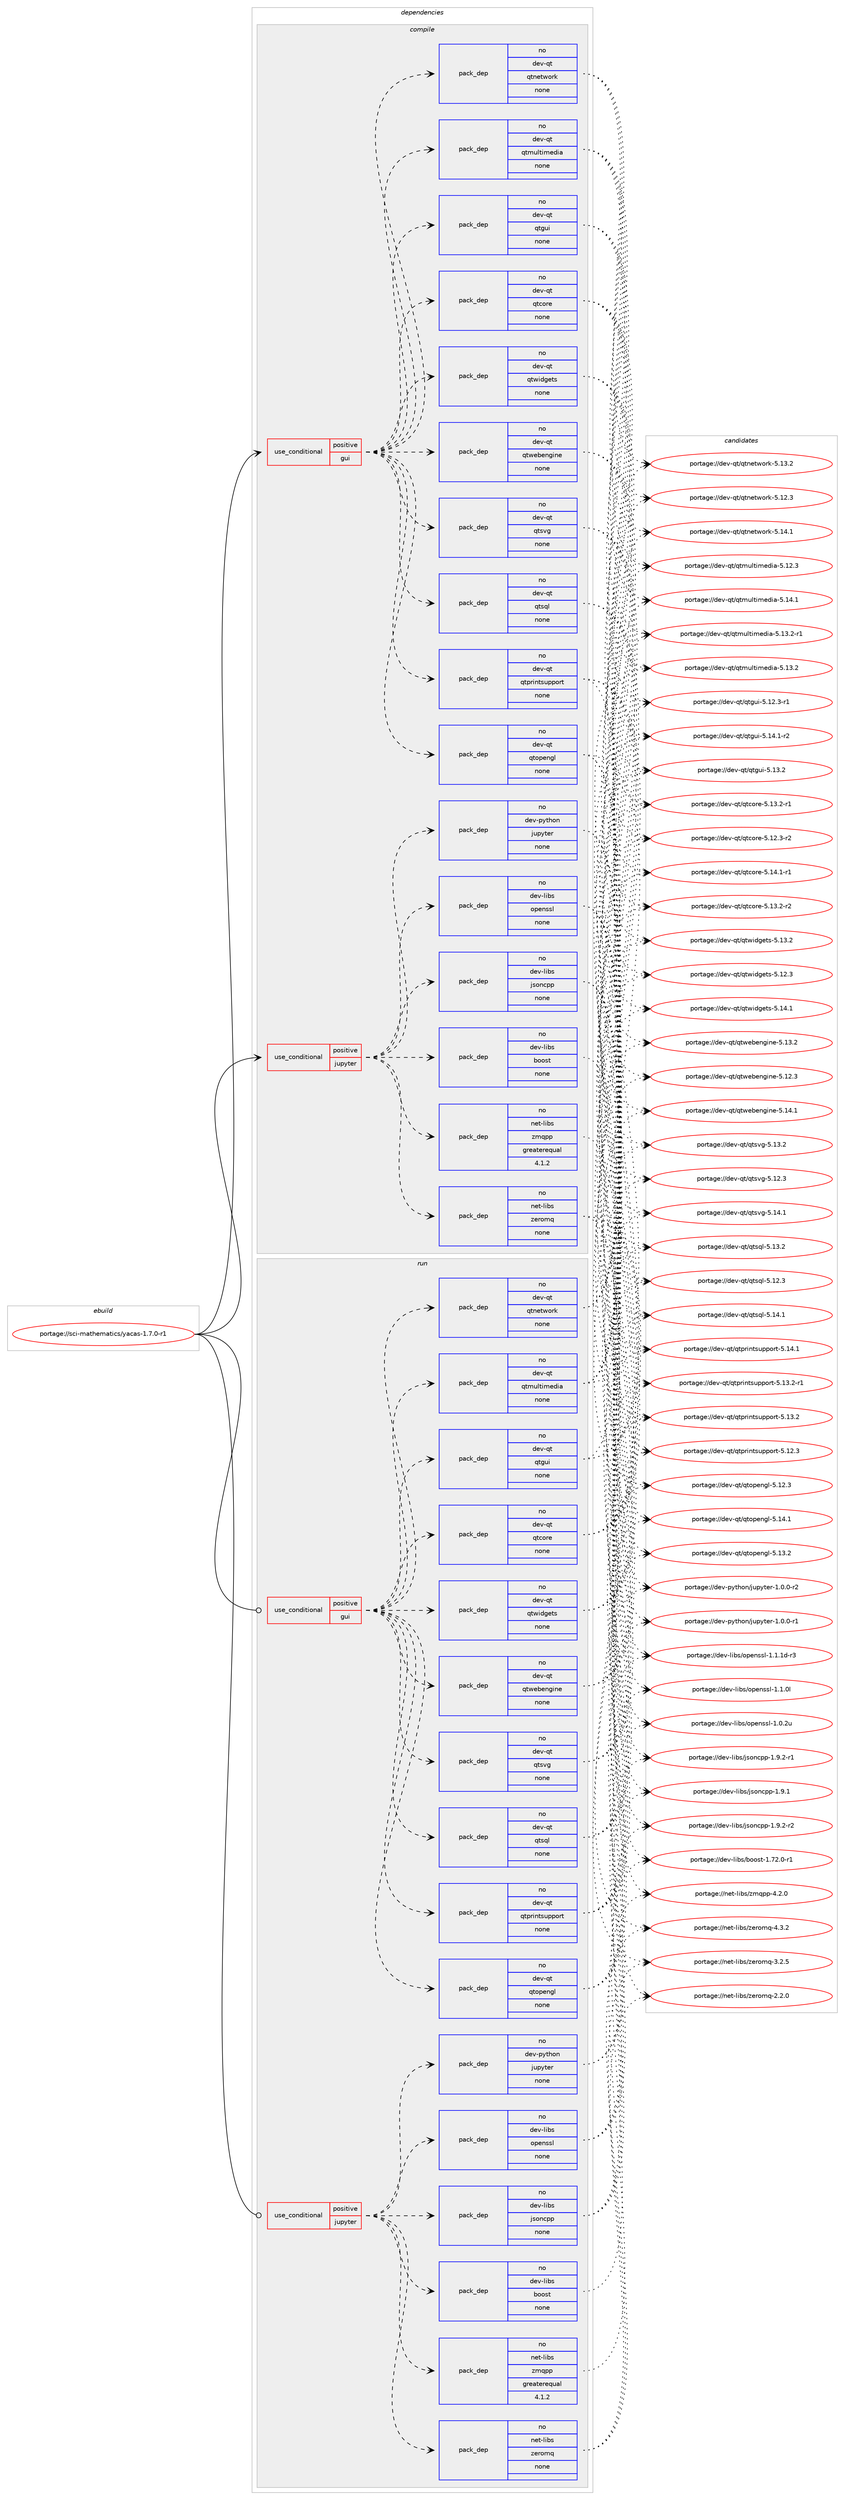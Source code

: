 digraph prolog {

# *************
# Graph options
# *************

newrank=true;
concentrate=true;
compound=true;
graph [rankdir=LR,fontname=Helvetica,fontsize=10,ranksep=1.5];#, ranksep=2.5, nodesep=0.2];
edge  [arrowhead=vee];
node  [fontname=Helvetica,fontsize=10];

# **********
# The ebuild
# **********

subgraph cluster_leftcol {
color=gray;
rank=same;
label=<<i>ebuild</i>>;
id [label="portage://sci-mathematics/yacas-1.7.0-r1", color=red, width=4, href="../sci-mathematics/yacas-1.7.0-r1.svg"];
}

# ****************
# The dependencies
# ****************

subgraph cluster_midcol {
color=gray;
label=<<i>dependencies</i>>;
subgraph cluster_compile {
fillcolor="#eeeeee";
style=filled;
label=<<i>compile</i>>;
subgraph cond16369 {
dependency83611 [label=<<TABLE BORDER="0" CELLBORDER="1" CELLSPACING="0" CELLPADDING="4"><TR><TD ROWSPAN="3" CELLPADDING="10">use_conditional</TD></TR><TR><TD>positive</TD></TR><TR><TD>gui</TD></TR></TABLE>>, shape=none, color=red];
subgraph pack65807 {
dependency83612 [label=<<TABLE BORDER="0" CELLBORDER="1" CELLSPACING="0" CELLPADDING="4" WIDTH="220"><TR><TD ROWSPAN="6" CELLPADDING="30">pack_dep</TD></TR><TR><TD WIDTH="110">no</TD></TR><TR><TD>dev-qt</TD></TR><TR><TD>qtcore</TD></TR><TR><TD>none</TD></TR><TR><TD></TD></TR></TABLE>>, shape=none, color=blue];
}
dependency83611:e -> dependency83612:w [weight=20,style="dashed",arrowhead="vee"];
subgraph pack65808 {
dependency83613 [label=<<TABLE BORDER="0" CELLBORDER="1" CELLSPACING="0" CELLPADDING="4" WIDTH="220"><TR><TD ROWSPAN="6" CELLPADDING="30">pack_dep</TD></TR><TR><TD WIDTH="110">no</TD></TR><TR><TD>dev-qt</TD></TR><TR><TD>qtgui</TD></TR><TR><TD>none</TD></TR><TR><TD></TD></TR></TABLE>>, shape=none, color=blue];
}
dependency83611:e -> dependency83613:w [weight=20,style="dashed",arrowhead="vee"];
subgraph pack65809 {
dependency83614 [label=<<TABLE BORDER="0" CELLBORDER="1" CELLSPACING="0" CELLPADDING="4" WIDTH="220"><TR><TD ROWSPAN="6" CELLPADDING="30">pack_dep</TD></TR><TR><TD WIDTH="110">no</TD></TR><TR><TD>dev-qt</TD></TR><TR><TD>qtmultimedia</TD></TR><TR><TD>none</TD></TR><TR><TD></TD></TR></TABLE>>, shape=none, color=blue];
}
dependency83611:e -> dependency83614:w [weight=20,style="dashed",arrowhead="vee"];
subgraph pack65810 {
dependency83615 [label=<<TABLE BORDER="0" CELLBORDER="1" CELLSPACING="0" CELLPADDING="4" WIDTH="220"><TR><TD ROWSPAN="6" CELLPADDING="30">pack_dep</TD></TR><TR><TD WIDTH="110">no</TD></TR><TR><TD>dev-qt</TD></TR><TR><TD>qtnetwork</TD></TR><TR><TD>none</TD></TR><TR><TD></TD></TR></TABLE>>, shape=none, color=blue];
}
dependency83611:e -> dependency83615:w [weight=20,style="dashed",arrowhead="vee"];
subgraph pack65811 {
dependency83616 [label=<<TABLE BORDER="0" CELLBORDER="1" CELLSPACING="0" CELLPADDING="4" WIDTH="220"><TR><TD ROWSPAN="6" CELLPADDING="30">pack_dep</TD></TR><TR><TD WIDTH="110">no</TD></TR><TR><TD>dev-qt</TD></TR><TR><TD>qtopengl</TD></TR><TR><TD>none</TD></TR><TR><TD></TD></TR></TABLE>>, shape=none, color=blue];
}
dependency83611:e -> dependency83616:w [weight=20,style="dashed",arrowhead="vee"];
subgraph pack65812 {
dependency83617 [label=<<TABLE BORDER="0" CELLBORDER="1" CELLSPACING="0" CELLPADDING="4" WIDTH="220"><TR><TD ROWSPAN="6" CELLPADDING="30">pack_dep</TD></TR><TR><TD WIDTH="110">no</TD></TR><TR><TD>dev-qt</TD></TR><TR><TD>qtprintsupport</TD></TR><TR><TD>none</TD></TR><TR><TD></TD></TR></TABLE>>, shape=none, color=blue];
}
dependency83611:e -> dependency83617:w [weight=20,style="dashed",arrowhead="vee"];
subgraph pack65813 {
dependency83618 [label=<<TABLE BORDER="0" CELLBORDER="1" CELLSPACING="0" CELLPADDING="4" WIDTH="220"><TR><TD ROWSPAN="6" CELLPADDING="30">pack_dep</TD></TR><TR><TD WIDTH="110">no</TD></TR><TR><TD>dev-qt</TD></TR><TR><TD>qtsql</TD></TR><TR><TD>none</TD></TR><TR><TD></TD></TR></TABLE>>, shape=none, color=blue];
}
dependency83611:e -> dependency83618:w [weight=20,style="dashed",arrowhead="vee"];
subgraph pack65814 {
dependency83619 [label=<<TABLE BORDER="0" CELLBORDER="1" CELLSPACING="0" CELLPADDING="4" WIDTH="220"><TR><TD ROWSPAN="6" CELLPADDING="30">pack_dep</TD></TR><TR><TD WIDTH="110">no</TD></TR><TR><TD>dev-qt</TD></TR><TR><TD>qtsvg</TD></TR><TR><TD>none</TD></TR><TR><TD></TD></TR></TABLE>>, shape=none, color=blue];
}
dependency83611:e -> dependency83619:w [weight=20,style="dashed",arrowhead="vee"];
subgraph pack65815 {
dependency83620 [label=<<TABLE BORDER="0" CELLBORDER="1" CELLSPACING="0" CELLPADDING="4" WIDTH="220"><TR><TD ROWSPAN="6" CELLPADDING="30">pack_dep</TD></TR><TR><TD WIDTH="110">no</TD></TR><TR><TD>dev-qt</TD></TR><TR><TD>qtwebengine</TD></TR><TR><TD>none</TD></TR><TR><TD></TD></TR></TABLE>>, shape=none, color=blue];
}
dependency83611:e -> dependency83620:w [weight=20,style="dashed",arrowhead="vee"];
subgraph pack65816 {
dependency83621 [label=<<TABLE BORDER="0" CELLBORDER="1" CELLSPACING="0" CELLPADDING="4" WIDTH="220"><TR><TD ROWSPAN="6" CELLPADDING="30">pack_dep</TD></TR><TR><TD WIDTH="110">no</TD></TR><TR><TD>dev-qt</TD></TR><TR><TD>qtwidgets</TD></TR><TR><TD>none</TD></TR><TR><TD></TD></TR></TABLE>>, shape=none, color=blue];
}
dependency83611:e -> dependency83621:w [weight=20,style="dashed",arrowhead="vee"];
}
id:e -> dependency83611:w [weight=20,style="solid",arrowhead="vee"];
subgraph cond16370 {
dependency83622 [label=<<TABLE BORDER="0" CELLBORDER="1" CELLSPACING="0" CELLPADDING="4"><TR><TD ROWSPAN="3" CELLPADDING="10">use_conditional</TD></TR><TR><TD>positive</TD></TR><TR><TD>jupyter</TD></TR></TABLE>>, shape=none, color=red];
subgraph pack65817 {
dependency83623 [label=<<TABLE BORDER="0" CELLBORDER="1" CELLSPACING="0" CELLPADDING="4" WIDTH="220"><TR><TD ROWSPAN="6" CELLPADDING="30">pack_dep</TD></TR><TR><TD WIDTH="110">no</TD></TR><TR><TD>dev-libs</TD></TR><TR><TD>boost</TD></TR><TR><TD>none</TD></TR><TR><TD></TD></TR></TABLE>>, shape=none, color=blue];
}
dependency83622:e -> dependency83623:w [weight=20,style="dashed",arrowhead="vee"];
subgraph pack65818 {
dependency83624 [label=<<TABLE BORDER="0" CELLBORDER="1" CELLSPACING="0" CELLPADDING="4" WIDTH="220"><TR><TD ROWSPAN="6" CELLPADDING="30">pack_dep</TD></TR><TR><TD WIDTH="110">no</TD></TR><TR><TD>dev-libs</TD></TR><TR><TD>jsoncpp</TD></TR><TR><TD>none</TD></TR><TR><TD></TD></TR></TABLE>>, shape=none, color=blue];
}
dependency83622:e -> dependency83624:w [weight=20,style="dashed",arrowhead="vee"];
subgraph pack65819 {
dependency83625 [label=<<TABLE BORDER="0" CELLBORDER="1" CELLSPACING="0" CELLPADDING="4" WIDTH="220"><TR><TD ROWSPAN="6" CELLPADDING="30">pack_dep</TD></TR><TR><TD WIDTH="110">no</TD></TR><TR><TD>dev-libs</TD></TR><TR><TD>openssl</TD></TR><TR><TD>none</TD></TR><TR><TD></TD></TR></TABLE>>, shape=none, color=blue];
}
dependency83622:e -> dependency83625:w [weight=20,style="dashed",arrowhead="vee"];
subgraph pack65820 {
dependency83626 [label=<<TABLE BORDER="0" CELLBORDER="1" CELLSPACING="0" CELLPADDING="4" WIDTH="220"><TR><TD ROWSPAN="6" CELLPADDING="30">pack_dep</TD></TR><TR><TD WIDTH="110">no</TD></TR><TR><TD>dev-python</TD></TR><TR><TD>jupyter</TD></TR><TR><TD>none</TD></TR><TR><TD></TD></TR></TABLE>>, shape=none, color=blue];
}
dependency83622:e -> dependency83626:w [weight=20,style="dashed",arrowhead="vee"];
subgraph pack65821 {
dependency83627 [label=<<TABLE BORDER="0" CELLBORDER="1" CELLSPACING="0" CELLPADDING="4" WIDTH="220"><TR><TD ROWSPAN="6" CELLPADDING="30">pack_dep</TD></TR><TR><TD WIDTH="110">no</TD></TR><TR><TD>net-libs</TD></TR><TR><TD>zeromq</TD></TR><TR><TD>none</TD></TR><TR><TD></TD></TR></TABLE>>, shape=none, color=blue];
}
dependency83622:e -> dependency83627:w [weight=20,style="dashed",arrowhead="vee"];
subgraph pack65822 {
dependency83628 [label=<<TABLE BORDER="0" CELLBORDER="1" CELLSPACING="0" CELLPADDING="4" WIDTH="220"><TR><TD ROWSPAN="6" CELLPADDING="30">pack_dep</TD></TR><TR><TD WIDTH="110">no</TD></TR><TR><TD>net-libs</TD></TR><TR><TD>zmqpp</TD></TR><TR><TD>greaterequal</TD></TR><TR><TD>4.1.2</TD></TR></TABLE>>, shape=none, color=blue];
}
dependency83622:e -> dependency83628:w [weight=20,style="dashed",arrowhead="vee"];
}
id:e -> dependency83622:w [weight=20,style="solid",arrowhead="vee"];
}
subgraph cluster_compileandrun {
fillcolor="#eeeeee";
style=filled;
label=<<i>compile and run</i>>;
}
subgraph cluster_run {
fillcolor="#eeeeee";
style=filled;
label=<<i>run</i>>;
subgraph cond16371 {
dependency83629 [label=<<TABLE BORDER="0" CELLBORDER="1" CELLSPACING="0" CELLPADDING="4"><TR><TD ROWSPAN="3" CELLPADDING="10">use_conditional</TD></TR><TR><TD>positive</TD></TR><TR><TD>gui</TD></TR></TABLE>>, shape=none, color=red];
subgraph pack65823 {
dependency83630 [label=<<TABLE BORDER="0" CELLBORDER="1" CELLSPACING="0" CELLPADDING="4" WIDTH="220"><TR><TD ROWSPAN="6" CELLPADDING="30">pack_dep</TD></TR><TR><TD WIDTH="110">no</TD></TR><TR><TD>dev-qt</TD></TR><TR><TD>qtcore</TD></TR><TR><TD>none</TD></TR><TR><TD></TD></TR></TABLE>>, shape=none, color=blue];
}
dependency83629:e -> dependency83630:w [weight=20,style="dashed",arrowhead="vee"];
subgraph pack65824 {
dependency83631 [label=<<TABLE BORDER="0" CELLBORDER="1" CELLSPACING="0" CELLPADDING="4" WIDTH="220"><TR><TD ROWSPAN="6" CELLPADDING="30">pack_dep</TD></TR><TR><TD WIDTH="110">no</TD></TR><TR><TD>dev-qt</TD></TR><TR><TD>qtgui</TD></TR><TR><TD>none</TD></TR><TR><TD></TD></TR></TABLE>>, shape=none, color=blue];
}
dependency83629:e -> dependency83631:w [weight=20,style="dashed",arrowhead="vee"];
subgraph pack65825 {
dependency83632 [label=<<TABLE BORDER="0" CELLBORDER="1" CELLSPACING="0" CELLPADDING="4" WIDTH="220"><TR><TD ROWSPAN="6" CELLPADDING="30">pack_dep</TD></TR><TR><TD WIDTH="110">no</TD></TR><TR><TD>dev-qt</TD></TR><TR><TD>qtmultimedia</TD></TR><TR><TD>none</TD></TR><TR><TD></TD></TR></TABLE>>, shape=none, color=blue];
}
dependency83629:e -> dependency83632:w [weight=20,style="dashed",arrowhead="vee"];
subgraph pack65826 {
dependency83633 [label=<<TABLE BORDER="0" CELLBORDER="1" CELLSPACING="0" CELLPADDING="4" WIDTH="220"><TR><TD ROWSPAN="6" CELLPADDING="30">pack_dep</TD></TR><TR><TD WIDTH="110">no</TD></TR><TR><TD>dev-qt</TD></TR><TR><TD>qtnetwork</TD></TR><TR><TD>none</TD></TR><TR><TD></TD></TR></TABLE>>, shape=none, color=blue];
}
dependency83629:e -> dependency83633:w [weight=20,style="dashed",arrowhead="vee"];
subgraph pack65827 {
dependency83634 [label=<<TABLE BORDER="0" CELLBORDER="1" CELLSPACING="0" CELLPADDING="4" WIDTH="220"><TR><TD ROWSPAN="6" CELLPADDING="30">pack_dep</TD></TR><TR><TD WIDTH="110">no</TD></TR><TR><TD>dev-qt</TD></TR><TR><TD>qtopengl</TD></TR><TR><TD>none</TD></TR><TR><TD></TD></TR></TABLE>>, shape=none, color=blue];
}
dependency83629:e -> dependency83634:w [weight=20,style="dashed",arrowhead="vee"];
subgraph pack65828 {
dependency83635 [label=<<TABLE BORDER="0" CELLBORDER="1" CELLSPACING="0" CELLPADDING="4" WIDTH="220"><TR><TD ROWSPAN="6" CELLPADDING="30">pack_dep</TD></TR><TR><TD WIDTH="110">no</TD></TR><TR><TD>dev-qt</TD></TR><TR><TD>qtprintsupport</TD></TR><TR><TD>none</TD></TR><TR><TD></TD></TR></TABLE>>, shape=none, color=blue];
}
dependency83629:e -> dependency83635:w [weight=20,style="dashed",arrowhead="vee"];
subgraph pack65829 {
dependency83636 [label=<<TABLE BORDER="0" CELLBORDER="1" CELLSPACING="0" CELLPADDING="4" WIDTH="220"><TR><TD ROWSPAN="6" CELLPADDING="30">pack_dep</TD></TR><TR><TD WIDTH="110">no</TD></TR><TR><TD>dev-qt</TD></TR><TR><TD>qtsql</TD></TR><TR><TD>none</TD></TR><TR><TD></TD></TR></TABLE>>, shape=none, color=blue];
}
dependency83629:e -> dependency83636:w [weight=20,style="dashed",arrowhead="vee"];
subgraph pack65830 {
dependency83637 [label=<<TABLE BORDER="0" CELLBORDER="1" CELLSPACING="0" CELLPADDING="4" WIDTH="220"><TR><TD ROWSPAN="6" CELLPADDING="30">pack_dep</TD></TR><TR><TD WIDTH="110">no</TD></TR><TR><TD>dev-qt</TD></TR><TR><TD>qtsvg</TD></TR><TR><TD>none</TD></TR><TR><TD></TD></TR></TABLE>>, shape=none, color=blue];
}
dependency83629:e -> dependency83637:w [weight=20,style="dashed",arrowhead="vee"];
subgraph pack65831 {
dependency83638 [label=<<TABLE BORDER="0" CELLBORDER="1" CELLSPACING="0" CELLPADDING="4" WIDTH="220"><TR><TD ROWSPAN="6" CELLPADDING="30">pack_dep</TD></TR><TR><TD WIDTH="110">no</TD></TR><TR><TD>dev-qt</TD></TR><TR><TD>qtwebengine</TD></TR><TR><TD>none</TD></TR><TR><TD></TD></TR></TABLE>>, shape=none, color=blue];
}
dependency83629:e -> dependency83638:w [weight=20,style="dashed",arrowhead="vee"];
subgraph pack65832 {
dependency83639 [label=<<TABLE BORDER="0" CELLBORDER="1" CELLSPACING="0" CELLPADDING="4" WIDTH="220"><TR><TD ROWSPAN="6" CELLPADDING="30">pack_dep</TD></TR><TR><TD WIDTH="110">no</TD></TR><TR><TD>dev-qt</TD></TR><TR><TD>qtwidgets</TD></TR><TR><TD>none</TD></TR><TR><TD></TD></TR></TABLE>>, shape=none, color=blue];
}
dependency83629:e -> dependency83639:w [weight=20,style="dashed",arrowhead="vee"];
}
id:e -> dependency83629:w [weight=20,style="solid",arrowhead="odot"];
subgraph cond16372 {
dependency83640 [label=<<TABLE BORDER="0" CELLBORDER="1" CELLSPACING="0" CELLPADDING="4"><TR><TD ROWSPAN="3" CELLPADDING="10">use_conditional</TD></TR><TR><TD>positive</TD></TR><TR><TD>jupyter</TD></TR></TABLE>>, shape=none, color=red];
subgraph pack65833 {
dependency83641 [label=<<TABLE BORDER="0" CELLBORDER="1" CELLSPACING="0" CELLPADDING="4" WIDTH="220"><TR><TD ROWSPAN="6" CELLPADDING="30">pack_dep</TD></TR><TR><TD WIDTH="110">no</TD></TR><TR><TD>dev-libs</TD></TR><TR><TD>boost</TD></TR><TR><TD>none</TD></TR><TR><TD></TD></TR></TABLE>>, shape=none, color=blue];
}
dependency83640:e -> dependency83641:w [weight=20,style="dashed",arrowhead="vee"];
subgraph pack65834 {
dependency83642 [label=<<TABLE BORDER="0" CELLBORDER="1" CELLSPACING="0" CELLPADDING="4" WIDTH="220"><TR><TD ROWSPAN="6" CELLPADDING="30">pack_dep</TD></TR><TR><TD WIDTH="110">no</TD></TR><TR><TD>dev-libs</TD></TR><TR><TD>jsoncpp</TD></TR><TR><TD>none</TD></TR><TR><TD></TD></TR></TABLE>>, shape=none, color=blue];
}
dependency83640:e -> dependency83642:w [weight=20,style="dashed",arrowhead="vee"];
subgraph pack65835 {
dependency83643 [label=<<TABLE BORDER="0" CELLBORDER="1" CELLSPACING="0" CELLPADDING="4" WIDTH="220"><TR><TD ROWSPAN="6" CELLPADDING="30">pack_dep</TD></TR><TR><TD WIDTH="110">no</TD></TR><TR><TD>dev-libs</TD></TR><TR><TD>openssl</TD></TR><TR><TD>none</TD></TR><TR><TD></TD></TR></TABLE>>, shape=none, color=blue];
}
dependency83640:e -> dependency83643:w [weight=20,style="dashed",arrowhead="vee"];
subgraph pack65836 {
dependency83644 [label=<<TABLE BORDER="0" CELLBORDER="1" CELLSPACING="0" CELLPADDING="4" WIDTH="220"><TR><TD ROWSPAN="6" CELLPADDING="30">pack_dep</TD></TR><TR><TD WIDTH="110">no</TD></TR><TR><TD>dev-python</TD></TR><TR><TD>jupyter</TD></TR><TR><TD>none</TD></TR><TR><TD></TD></TR></TABLE>>, shape=none, color=blue];
}
dependency83640:e -> dependency83644:w [weight=20,style="dashed",arrowhead="vee"];
subgraph pack65837 {
dependency83645 [label=<<TABLE BORDER="0" CELLBORDER="1" CELLSPACING="0" CELLPADDING="4" WIDTH="220"><TR><TD ROWSPAN="6" CELLPADDING="30">pack_dep</TD></TR><TR><TD WIDTH="110">no</TD></TR><TR><TD>net-libs</TD></TR><TR><TD>zeromq</TD></TR><TR><TD>none</TD></TR><TR><TD></TD></TR></TABLE>>, shape=none, color=blue];
}
dependency83640:e -> dependency83645:w [weight=20,style="dashed",arrowhead="vee"];
subgraph pack65838 {
dependency83646 [label=<<TABLE BORDER="0" CELLBORDER="1" CELLSPACING="0" CELLPADDING="4" WIDTH="220"><TR><TD ROWSPAN="6" CELLPADDING="30">pack_dep</TD></TR><TR><TD WIDTH="110">no</TD></TR><TR><TD>net-libs</TD></TR><TR><TD>zmqpp</TD></TR><TR><TD>greaterequal</TD></TR><TR><TD>4.1.2</TD></TR></TABLE>>, shape=none, color=blue];
}
dependency83640:e -> dependency83646:w [weight=20,style="dashed",arrowhead="vee"];
}
id:e -> dependency83640:w [weight=20,style="solid",arrowhead="odot"];
}
}

# **************
# The candidates
# **************

subgraph cluster_choices {
rank=same;
color=gray;
label=<<i>candidates</i>>;

subgraph choice65807 {
color=black;
nodesep=1;
choice100101118451131164711311699111114101455346495246494511449 [label="portage://dev-qt/qtcore-5.14.1-r1", color=red, width=4,href="../dev-qt/qtcore-5.14.1-r1.svg"];
choice100101118451131164711311699111114101455346495146504511450 [label="portage://dev-qt/qtcore-5.13.2-r2", color=red, width=4,href="../dev-qt/qtcore-5.13.2-r2.svg"];
choice100101118451131164711311699111114101455346495146504511449 [label="portage://dev-qt/qtcore-5.13.2-r1", color=red, width=4,href="../dev-qt/qtcore-5.13.2-r1.svg"];
choice100101118451131164711311699111114101455346495046514511450 [label="portage://dev-qt/qtcore-5.12.3-r2", color=red, width=4,href="../dev-qt/qtcore-5.12.3-r2.svg"];
dependency83612:e -> choice100101118451131164711311699111114101455346495246494511449:w [style=dotted,weight="100"];
dependency83612:e -> choice100101118451131164711311699111114101455346495146504511450:w [style=dotted,weight="100"];
dependency83612:e -> choice100101118451131164711311699111114101455346495146504511449:w [style=dotted,weight="100"];
dependency83612:e -> choice100101118451131164711311699111114101455346495046514511450:w [style=dotted,weight="100"];
}
subgraph choice65808 {
color=black;
nodesep=1;
choice1001011184511311647113116103117105455346495246494511450 [label="portage://dev-qt/qtgui-5.14.1-r2", color=red, width=4,href="../dev-qt/qtgui-5.14.1-r2.svg"];
choice100101118451131164711311610311710545534649514650 [label="portage://dev-qt/qtgui-5.13.2", color=red, width=4,href="../dev-qt/qtgui-5.13.2.svg"];
choice1001011184511311647113116103117105455346495046514511449 [label="portage://dev-qt/qtgui-5.12.3-r1", color=red, width=4,href="../dev-qt/qtgui-5.12.3-r1.svg"];
dependency83613:e -> choice1001011184511311647113116103117105455346495246494511450:w [style=dotted,weight="100"];
dependency83613:e -> choice100101118451131164711311610311710545534649514650:w [style=dotted,weight="100"];
dependency83613:e -> choice1001011184511311647113116103117105455346495046514511449:w [style=dotted,weight="100"];
}
subgraph choice65809 {
color=black;
nodesep=1;
choice10010111845113116471131161091171081161051091011001059745534649524649 [label="portage://dev-qt/qtmultimedia-5.14.1", color=red, width=4,href="../dev-qt/qtmultimedia-5.14.1.svg"];
choice100101118451131164711311610911710811610510910110010597455346495146504511449 [label="portage://dev-qt/qtmultimedia-5.13.2-r1", color=red, width=4,href="../dev-qt/qtmultimedia-5.13.2-r1.svg"];
choice10010111845113116471131161091171081161051091011001059745534649514650 [label="portage://dev-qt/qtmultimedia-5.13.2", color=red, width=4,href="../dev-qt/qtmultimedia-5.13.2.svg"];
choice10010111845113116471131161091171081161051091011001059745534649504651 [label="portage://dev-qt/qtmultimedia-5.12.3", color=red, width=4,href="../dev-qt/qtmultimedia-5.12.3.svg"];
dependency83614:e -> choice10010111845113116471131161091171081161051091011001059745534649524649:w [style=dotted,weight="100"];
dependency83614:e -> choice100101118451131164711311610911710811610510910110010597455346495146504511449:w [style=dotted,weight="100"];
dependency83614:e -> choice10010111845113116471131161091171081161051091011001059745534649514650:w [style=dotted,weight="100"];
dependency83614:e -> choice10010111845113116471131161091171081161051091011001059745534649504651:w [style=dotted,weight="100"];
}
subgraph choice65810 {
color=black;
nodesep=1;
choice100101118451131164711311611010111611911111410745534649524649 [label="portage://dev-qt/qtnetwork-5.14.1", color=red, width=4,href="../dev-qt/qtnetwork-5.14.1.svg"];
choice100101118451131164711311611010111611911111410745534649514650 [label="portage://dev-qt/qtnetwork-5.13.2", color=red, width=4,href="../dev-qt/qtnetwork-5.13.2.svg"];
choice100101118451131164711311611010111611911111410745534649504651 [label="portage://dev-qt/qtnetwork-5.12.3", color=red, width=4,href="../dev-qt/qtnetwork-5.12.3.svg"];
dependency83615:e -> choice100101118451131164711311611010111611911111410745534649524649:w [style=dotted,weight="100"];
dependency83615:e -> choice100101118451131164711311611010111611911111410745534649514650:w [style=dotted,weight="100"];
dependency83615:e -> choice100101118451131164711311611010111611911111410745534649504651:w [style=dotted,weight="100"];
}
subgraph choice65811 {
color=black;
nodesep=1;
choice100101118451131164711311611111210111010310845534649524649 [label="portage://dev-qt/qtopengl-5.14.1", color=red, width=4,href="../dev-qt/qtopengl-5.14.1.svg"];
choice100101118451131164711311611111210111010310845534649514650 [label="portage://dev-qt/qtopengl-5.13.2", color=red, width=4,href="../dev-qt/qtopengl-5.13.2.svg"];
choice100101118451131164711311611111210111010310845534649504651 [label="portage://dev-qt/qtopengl-5.12.3", color=red, width=4,href="../dev-qt/qtopengl-5.12.3.svg"];
dependency83616:e -> choice100101118451131164711311611111210111010310845534649524649:w [style=dotted,weight="100"];
dependency83616:e -> choice100101118451131164711311611111210111010310845534649514650:w [style=dotted,weight="100"];
dependency83616:e -> choice100101118451131164711311611111210111010310845534649504651:w [style=dotted,weight="100"];
}
subgraph choice65812 {
color=black;
nodesep=1;
choice100101118451131164711311611211410511011611511711211211111411645534649524649 [label="portage://dev-qt/qtprintsupport-5.14.1", color=red, width=4,href="../dev-qt/qtprintsupport-5.14.1.svg"];
choice1001011184511311647113116112114105110116115117112112111114116455346495146504511449 [label="portage://dev-qt/qtprintsupport-5.13.2-r1", color=red, width=4,href="../dev-qt/qtprintsupport-5.13.2-r1.svg"];
choice100101118451131164711311611211410511011611511711211211111411645534649514650 [label="portage://dev-qt/qtprintsupport-5.13.2", color=red, width=4,href="../dev-qt/qtprintsupport-5.13.2.svg"];
choice100101118451131164711311611211410511011611511711211211111411645534649504651 [label="portage://dev-qt/qtprintsupport-5.12.3", color=red, width=4,href="../dev-qt/qtprintsupport-5.12.3.svg"];
dependency83617:e -> choice100101118451131164711311611211410511011611511711211211111411645534649524649:w [style=dotted,weight="100"];
dependency83617:e -> choice1001011184511311647113116112114105110116115117112112111114116455346495146504511449:w [style=dotted,weight="100"];
dependency83617:e -> choice100101118451131164711311611211410511011611511711211211111411645534649514650:w [style=dotted,weight="100"];
dependency83617:e -> choice100101118451131164711311611211410511011611511711211211111411645534649504651:w [style=dotted,weight="100"];
}
subgraph choice65813 {
color=black;
nodesep=1;
choice100101118451131164711311611511310845534649524649 [label="portage://dev-qt/qtsql-5.14.1", color=red, width=4,href="../dev-qt/qtsql-5.14.1.svg"];
choice100101118451131164711311611511310845534649514650 [label="portage://dev-qt/qtsql-5.13.2", color=red, width=4,href="../dev-qt/qtsql-5.13.2.svg"];
choice100101118451131164711311611511310845534649504651 [label="portage://dev-qt/qtsql-5.12.3", color=red, width=4,href="../dev-qt/qtsql-5.12.3.svg"];
dependency83618:e -> choice100101118451131164711311611511310845534649524649:w [style=dotted,weight="100"];
dependency83618:e -> choice100101118451131164711311611511310845534649514650:w [style=dotted,weight="100"];
dependency83618:e -> choice100101118451131164711311611511310845534649504651:w [style=dotted,weight="100"];
}
subgraph choice65814 {
color=black;
nodesep=1;
choice100101118451131164711311611511810345534649524649 [label="portage://dev-qt/qtsvg-5.14.1", color=red, width=4,href="../dev-qt/qtsvg-5.14.1.svg"];
choice100101118451131164711311611511810345534649514650 [label="portage://dev-qt/qtsvg-5.13.2", color=red, width=4,href="../dev-qt/qtsvg-5.13.2.svg"];
choice100101118451131164711311611511810345534649504651 [label="portage://dev-qt/qtsvg-5.12.3", color=red, width=4,href="../dev-qt/qtsvg-5.12.3.svg"];
dependency83619:e -> choice100101118451131164711311611511810345534649524649:w [style=dotted,weight="100"];
dependency83619:e -> choice100101118451131164711311611511810345534649514650:w [style=dotted,weight="100"];
dependency83619:e -> choice100101118451131164711311611511810345534649504651:w [style=dotted,weight="100"];
}
subgraph choice65815 {
color=black;
nodesep=1;
choice10010111845113116471131161191019810111010310511010145534649524649 [label="portage://dev-qt/qtwebengine-5.14.1", color=red, width=4,href="../dev-qt/qtwebengine-5.14.1.svg"];
choice10010111845113116471131161191019810111010310511010145534649514650 [label="portage://dev-qt/qtwebengine-5.13.2", color=red, width=4,href="../dev-qt/qtwebengine-5.13.2.svg"];
choice10010111845113116471131161191019810111010310511010145534649504651 [label="portage://dev-qt/qtwebengine-5.12.3", color=red, width=4,href="../dev-qt/qtwebengine-5.12.3.svg"];
dependency83620:e -> choice10010111845113116471131161191019810111010310511010145534649524649:w [style=dotted,weight="100"];
dependency83620:e -> choice10010111845113116471131161191019810111010310511010145534649514650:w [style=dotted,weight="100"];
dependency83620:e -> choice10010111845113116471131161191019810111010310511010145534649504651:w [style=dotted,weight="100"];
}
subgraph choice65816 {
color=black;
nodesep=1;
choice100101118451131164711311611910510010310111611545534649524649 [label="portage://dev-qt/qtwidgets-5.14.1", color=red, width=4,href="../dev-qt/qtwidgets-5.14.1.svg"];
choice100101118451131164711311611910510010310111611545534649514650 [label="portage://dev-qt/qtwidgets-5.13.2", color=red, width=4,href="../dev-qt/qtwidgets-5.13.2.svg"];
choice100101118451131164711311611910510010310111611545534649504651 [label="portage://dev-qt/qtwidgets-5.12.3", color=red, width=4,href="../dev-qt/qtwidgets-5.12.3.svg"];
dependency83621:e -> choice100101118451131164711311611910510010310111611545534649524649:w [style=dotted,weight="100"];
dependency83621:e -> choice100101118451131164711311611910510010310111611545534649514650:w [style=dotted,weight="100"];
dependency83621:e -> choice100101118451131164711311611910510010310111611545534649504651:w [style=dotted,weight="100"];
}
subgraph choice65817 {
color=black;
nodesep=1;
choice10010111845108105981154798111111115116454946555046484511449 [label="portage://dev-libs/boost-1.72.0-r1", color=red, width=4,href="../dev-libs/boost-1.72.0-r1.svg"];
dependency83623:e -> choice10010111845108105981154798111111115116454946555046484511449:w [style=dotted,weight="100"];
}
subgraph choice65818 {
color=black;
nodesep=1;
choice100101118451081059811547106115111110991121124549465746504511450 [label="portage://dev-libs/jsoncpp-1.9.2-r2", color=red, width=4,href="../dev-libs/jsoncpp-1.9.2-r2.svg"];
choice100101118451081059811547106115111110991121124549465746504511449 [label="portage://dev-libs/jsoncpp-1.9.2-r1", color=red, width=4,href="../dev-libs/jsoncpp-1.9.2-r1.svg"];
choice10010111845108105981154710611511111099112112454946574649 [label="portage://dev-libs/jsoncpp-1.9.1", color=red, width=4,href="../dev-libs/jsoncpp-1.9.1.svg"];
dependency83624:e -> choice100101118451081059811547106115111110991121124549465746504511450:w [style=dotted,weight="100"];
dependency83624:e -> choice100101118451081059811547106115111110991121124549465746504511449:w [style=dotted,weight="100"];
dependency83624:e -> choice10010111845108105981154710611511111099112112454946574649:w [style=dotted,weight="100"];
}
subgraph choice65819 {
color=black;
nodesep=1;
choice1001011184510810598115471111121011101151151084549464946491004511451 [label="portage://dev-libs/openssl-1.1.1d-r3", color=red, width=4,href="../dev-libs/openssl-1.1.1d-r3.svg"];
choice100101118451081059811547111112101110115115108454946494648108 [label="portage://dev-libs/openssl-1.1.0l", color=red, width=4,href="../dev-libs/openssl-1.1.0l.svg"];
choice100101118451081059811547111112101110115115108454946484650117 [label="portage://dev-libs/openssl-1.0.2u", color=red, width=4,href="../dev-libs/openssl-1.0.2u.svg"];
dependency83625:e -> choice1001011184510810598115471111121011101151151084549464946491004511451:w [style=dotted,weight="100"];
dependency83625:e -> choice100101118451081059811547111112101110115115108454946494648108:w [style=dotted,weight="100"];
dependency83625:e -> choice100101118451081059811547111112101110115115108454946484650117:w [style=dotted,weight="100"];
}
subgraph choice65820 {
color=black;
nodesep=1;
choice10010111845112121116104111110471061171121211161011144549464846484511450 [label="portage://dev-python/jupyter-1.0.0-r2", color=red, width=4,href="../dev-python/jupyter-1.0.0-r2.svg"];
choice10010111845112121116104111110471061171121211161011144549464846484511449 [label="portage://dev-python/jupyter-1.0.0-r1", color=red, width=4,href="../dev-python/jupyter-1.0.0-r1.svg"];
dependency83626:e -> choice10010111845112121116104111110471061171121211161011144549464846484511450:w [style=dotted,weight="100"];
dependency83626:e -> choice10010111845112121116104111110471061171121211161011144549464846484511449:w [style=dotted,weight="100"];
}
subgraph choice65821 {
color=black;
nodesep=1;
choice110101116451081059811547122101114111109113455246514650 [label="portage://net-libs/zeromq-4.3.2", color=red, width=4,href="../net-libs/zeromq-4.3.2.svg"];
choice110101116451081059811547122101114111109113455146504653 [label="portage://net-libs/zeromq-3.2.5", color=red, width=4,href="../net-libs/zeromq-3.2.5.svg"];
choice110101116451081059811547122101114111109113455046504648 [label="portage://net-libs/zeromq-2.2.0", color=red, width=4,href="../net-libs/zeromq-2.2.0.svg"];
dependency83627:e -> choice110101116451081059811547122101114111109113455246514650:w [style=dotted,weight="100"];
dependency83627:e -> choice110101116451081059811547122101114111109113455146504653:w [style=dotted,weight="100"];
dependency83627:e -> choice110101116451081059811547122101114111109113455046504648:w [style=dotted,weight="100"];
}
subgraph choice65822 {
color=black;
nodesep=1;
choice110101116451081059811547122109113112112455246504648 [label="portage://net-libs/zmqpp-4.2.0", color=red, width=4,href="../net-libs/zmqpp-4.2.0.svg"];
dependency83628:e -> choice110101116451081059811547122109113112112455246504648:w [style=dotted,weight="100"];
}
subgraph choice65823 {
color=black;
nodesep=1;
choice100101118451131164711311699111114101455346495246494511449 [label="portage://dev-qt/qtcore-5.14.1-r1", color=red, width=4,href="../dev-qt/qtcore-5.14.1-r1.svg"];
choice100101118451131164711311699111114101455346495146504511450 [label="portage://dev-qt/qtcore-5.13.2-r2", color=red, width=4,href="../dev-qt/qtcore-5.13.2-r2.svg"];
choice100101118451131164711311699111114101455346495146504511449 [label="portage://dev-qt/qtcore-5.13.2-r1", color=red, width=4,href="../dev-qt/qtcore-5.13.2-r1.svg"];
choice100101118451131164711311699111114101455346495046514511450 [label="portage://dev-qt/qtcore-5.12.3-r2", color=red, width=4,href="../dev-qt/qtcore-5.12.3-r2.svg"];
dependency83630:e -> choice100101118451131164711311699111114101455346495246494511449:w [style=dotted,weight="100"];
dependency83630:e -> choice100101118451131164711311699111114101455346495146504511450:w [style=dotted,weight="100"];
dependency83630:e -> choice100101118451131164711311699111114101455346495146504511449:w [style=dotted,weight="100"];
dependency83630:e -> choice100101118451131164711311699111114101455346495046514511450:w [style=dotted,weight="100"];
}
subgraph choice65824 {
color=black;
nodesep=1;
choice1001011184511311647113116103117105455346495246494511450 [label="portage://dev-qt/qtgui-5.14.1-r2", color=red, width=4,href="../dev-qt/qtgui-5.14.1-r2.svg"];
choice100101118451131164711311610311710545534649514650 [label="portage://dev-qt/qtgui-5.13.2", color=red, width=4,href="../dev-qt/qtgui-5.13.2.svg"];
choice1001011184511311647113116103117105455346495046514511449 [label="portage://dev-qt/qtgui-5.12.3-r1", color=red, width=4,href="../dev-qt/qtgui-5.12.3-r1.svg"];
dependency83631:e -> choice1001011184511311647113116103117105455346495246494511450:w [style=dotted,weight="100"];
dependency83631:e -> choice100101118451131164711311610311710545534649514650:w [style=dotted,weight="100"];
dependency83631:e -> choice1001011184511311647113116103117105455346495046514511449:w [style=dotted,weight="100"];
}
subgraph choice65825 {
color=black;
nodesep=1;
choice10010111845113116471131161091171081161051091011001059745534649524649 [label="portage://dev-qt/qtmultimedia-5.14.1", color=red, width=4,href="../dev-qt/qtmultimedia-5.14.1.svg"];
choice100101118451131164711311610911710811610510910110010597455346495146504511449 [label="portage://dev-qt/qtmultimedia-5.13.2-r1", color=red, width=4,href="../dev-qt/qtmultimedia-5.13.2-r1.svg"];
choice10010111845113116471131161091171081161051091011001059745534649514650 [label="portage://dev-qt/qtmultimedia-5.13.2", color=red, width=4,href="../dev-qt/qtmultimedia-5.13.2.svg"];
choice10010111845113116471131161091171081161051091011001059745534649504651 [label="portage://dev-qt/qtmultimedia-5.12.3", color=red, width=4,href="../dev-qt/qtmultimedia-5.12.3.svg"];
dependency83632:e -> choice10010111845113116471131161091171081161051091011001059745534649524649:w [style=dotted,weight="100"];
dependency83632:e -> choice100101118451131164711311610911710811610510910110010597455346495146504511449:w [style=dotted,weight="100"];
dependency83632:e -> choice10010111845113116471131161091171081161051091011001059745534649514650:w [style=dotted,weight="100"];
dependency83632:e -> choice10010111845113116471131161091171081161051091011001059745534649504651:w [style=dotted,weight="100"];
}
subgraph choice65826 {
color=black;
nodesep=1;
choice100101118451131164711311611010111611911111410745534649524649 [label="portage://dev-qt/qtnetwork-5.14.1", color=red, width=4,href="../dev-qt/qtnetwork-5.14.1.svg"];
choice100101118451131164711311611010111611911111410745534649514650 [label="portage://dev-qt/qtnetwork-5.13.2", color=red, width=4,href="../dev-qt/qtnetwork-5.13.2.svg"];
choice100101118451131164711311611010111611911111410745534649504651 [label="portage://dev-qt/qtnetwork-5.12.3", color=red, width=4,href="../dev-qt/qtnetwork-5.12.3.svg"];
dependency83633:e -> choice100101118451131164711311611010111611911111410745534649524649:w [style=dotted,weight="100"];
dependency83633:e -> choice100101118451131164711311611010111611911111410745534649514650:w [style=dotted,weight="100"];
dependency83633:e -> choice100101118451131164711311611010111611911111410745534649504651:w [style=dotted,weight="100"];
}
subgraph choice65827 {
color=black;
nodesep=1;
choice100101118451131164711311611111210111010310845534649524649 [label="portage://dev-qt/qtopengl-5.14.1", color=red, width=4,href="../dev-qt/qtopengl-5.14.1.svg"];
choice100101118451131164711311611111210111010310845534649514650 [label="portage://dev-qt/qtopengl-5.13.2", color=red, width=4,href="../dev-qt/qtopengl-5.13.2.svg"];
choice100101118451131164711311611111210111010310845534649504651 [label="portage://dev-qt/qtopengl-5.12.3", color=red, width=4,href="../dev-qt/qtopengl-5.12.3.svg"];
dependency83634:e -> choice100101118451131164711311611111210111010310845534649524649:w [style=dotted,weight="100"];
dependency83634:e -> choice100101118451131164711311611111210111010310845534649514650:w [style=dotted,weight="100"];
dependency83634:e -> choice100101118451131164711311611111210111010310845534649504651:w [style=dotted,weight="100"];
}
subgraph choice65828 {
color=black;
nodesep=1;
choice100101118451131164711311611211410511011611511711211211111411645534649524649 [label="portage://dev-qt/qtprintsupport-5.14.1", color=red, width=4,href="../dev-qt/qtprintsupport-5.14.1.svg"];
choice1001011184511311647113116112114105110116115117112112111114116455346495146504511449 [label="portage://dev-qt/qtprintsupport-5.13.2-r1", color=red, width=4,href="../dev-qt/qtprintsupport-5.13.2-r1.svg"];
choice100101118451131164711311611211410511011611511711211211111411645534649514650 [label="portage://dev-qt/qtprintsupport-5.13.2", color=red, width=4,href="../dev-qt/qtprintsupport-5.13.2.svg"];
choice100101118451131164711311611211410511011611511711211211111411645534649504651 [label="portage://dev-qt/qtprintsupport-5.12.3", color=red, width=4,href="../dev-qt/qtprintsupport-5.12.3.svg"];
dependency83635:e -> choice100101118451131164711311611211410511011611511711211211111411645534649524649:w [style=dotted,weight="100"];
dependency83635:e -> choice1001011184511311647113116112114105110116115117112112111114116455346495146504511449:w [style=dotted,weight="100"];
dependency83635:e -> choice100101118451131164711311611211410511011611511711211211111411645534649514650:w [style=dotted,weight="100"];
dependency83635:e -> choice100101118451131164711311611211410511011611511711211211111411645534649504651:w [style=dotted,weight="100"];
}
subgraph choice65829 {
color=black;
nodesep=1;
choice100101118451131164711311611511310845534649524649 [label="portage://dev-qt/qtsql-5.14.1", color=red, width=4,href="../dev-qt/qtsql-5.14.1.svg"];
choice100101118451131164711311611511310845534649514650 [label="portage://dev-qt/qtsql-5.13.2", color=red, width=4,href="../dev-qt/qtsql-5.13.2.svg"];
choice100101118451131164711311611511310845534649504651 [label="portage://dev-qt/qtsql-5.12.3", color=red, width=4,href="../dev-qt/qtsql-5.12.3.svg"];
dependency83636:e -> choice100101118451131164711311611511310845534649524649:w [style=dotted,weight="100"];
dependency83636:e -> choice100101118451131164711311611511310845534649514650:w [style=dotted,weight="100"];
dependency83636:e -> choice100101118451131164711311611511310845534649504651:w [style=dotted,weight="100"];
}
subgraph choice65830 {
color=black;
nodesep=1;
choice100101118451131164711311611511810345534649524649 [label="portage://dev-qt/qtsvg-5.14.1", color=red, width=4,href="../dev-qt/qtsvg-5.14.1.svg"];
choice100101118451131164711311611511810345534649514650 [label="portage://dev-qt/qtsvg-5.13.2", color=red, width=4,href="../dev-qt/qtsvg-5.13.2.svg"];
choice100101118451131164711311611511810345534649504651 [label="portage://dev-qt/qtsvg-5.12.3", color=red, width=4,href="../dev-qt/qtsvg-5.12.3.svg"];
dependency83637:e -> choice100101118451131164711311611511810345534649524649:w [style=dotted,weight="100"];
dependency83637:e -> choice100101118451131164711311611511810345534649514650:w [style=dotted,weight="100"];
dependency83637:e -> choice100101118451131164711311611511810345534649504651:w [style=dotted,weight="100"];
}
subgraph choice65831 {
color=black;
nodesep=1;
choice10010111845113116471131161191019810111010310511010145534649524649 [label="portage://dev-qt/qtwebengine-5.14.1", color=red, width=4,href="../dev-qt/qtwebengine-5.14.1.svg"];
choice10010111845113116471131161191019810111010310511010145534649514650 [label="portage://dev-qt/qtwebengine-5.13.2", color=red, width=4,href="../dev-qt/qtwebengine-5.13.2.svg"];
choice10010111845113116471131161191019810111010310511010145534649504651 [label="portage://dev-qt/qtwebengine-5.12.3", color=red, width=4,href="../dev-qt/qtwebengine-5.12.3.svg"];
dependency83638:e -> choice10010111845113116471131161191019810111010310511010145534649524649:w [style=dotted,weight="100"];
dependency83638:e -> choice10010111845113116471131161191019810111010310511010145534649514650:w [style=dotted,weight="100"];
dependency83638:e -> choice10010111845113116471131161191019810111010310511010145534649504651:w [style=dotted,weight="100"];
}
subgraph choice65832 {
color=black;
nodesep=1;
choice100101118451131164711311611910510010310111611545534649524649 [label="portage://dev-qt/qtwidgets-5.14.1", color=red, width=4,href="../dev-qt/qtwidgets-5.14.1.svg"];
choice100101118451131164711311611910510010310111611545534649514650 [label="portage://dev-qt/qtwidgets-5.13.2", color=red, width=4,href="../dev-qt/qtwidgets-5.13.2.svg"];
choice100101118451131164711311611910510010310111611545534649504651 [label="portage://dev-qt/qtwidgets-5.12.3", color=red, width=4,href="../dev-qt/qtwidgets-5.12.3.svg"];
dependency83639:e -> choice100101118451131164711311611910510010310111611545534649524649:w [style=dotted,weight="100"];
dependency83639:e -> choice100101118451131164711311611910510010310111611545534649514650:w [style=dotted,weight="100"];
dependency83639:e -> choice100101118451131164711311611910510010310111611545534649504651:w [style=dotted,weight="100"];
}
subgraph choice65833 {
color=black;
nodesep=1;
choice10010111845108105981154798111111115116454946555046484511449 [label="portage://dev-libs/boost-1.72.0-r1", color=red, width=4,href="../dev-libs/boost-1.72.0-r1.svg"];
dependency83641:e -> choice10010111845108105981154798111111115116454946555046484511449:w [style=dotted,weight="100"];
}
subgraph choice65834 {
color=black;
nodesep=1;
choice100101118451081059811547106115111110991121124549465746504511450 [label="portage://dev-libs/jsoncpp-1.9.2-r2", color=red, width=4,href="../dev-libs/jsoncpp-1.9.2-r2.svg"];
choice100101118451081059811547106115111110991121124549465746504511449 [label="portage://dev-libs/jsoncpp-1.9.2-r1", color=red, width=4,href="../dev-libs/jsoncpp-1.9.2-r1.svg"];
choice10010111845108105981154710611511111099112112454946574649 [label="portage://dev-libs/jsoncpp-1.9.1", color=red, width=4,href="../dev-libs/jsoncpp-1.9.1.svg"];
dependency83642:e -> choice100101118451081059811547106115111110991121124549465746504511450:w [style=dotted,weight="100"];
dependency83642:e -> choice100101118451081059811547106115111110991121124549465746504511449:w [style=dotted,weight="100"];
dependency83642:e -> choice10010111845108105981154710611511111099112112454946574649:w [style=dotted,weight="100"];
}
subgraph choice65835 {
color=black;
nodesep=1;
choice1001011184510810598115471111121011101151151084549464946491004511451 [label="portage://dev-libs/openssl-1.1.1d-r3", color=red, width=4,href="../dev-libs/openssl-1.1.1d-r3.svg"];
choice100101118451081059811547111112101110115115108454946494648108 [label="portage://dev-libs/openssl-1.1.0l", color=red, width=4,href="../dev-libs/openssl-1.1.0l.svg"];
choice100101118451081059811547111112101110115115108454946484650117 [label="portage://dev-libs/openssl-1.0.2u", color=red, width=4,href="../dev-libs/openssl-1.0.2u.svg"];
dependency83643:e -> choice1001011184510810598115471111121011101151151084549464946491004511451:w [style=dotted,weight="100"];
dependency83643:e -> choice100101118451081059811547111112101110115115108454946494648108:w [style=dotted,weight="100"];
dependency83643:e -> choice100101118451081059811547111112101110115115108454946484650117:w [style=dotted,weight="100"];
}
subgraph choice65836 {
color=black;
nodesep=1;
choice10010111845112121116104111110471061171121211161011144549464846484511450 [label="portage://dev-python/jupyter-1.0.0-r2", color=red, width=4,href="../dev-python/jupyter-1.0.0-r2.svg"];
choice10010111845112121116104111110471061171121211161011144549464846484511449 [label="portage://dev-python/jupyter-1.0.0-r1", color=red, width=4,href="../dev-python/jupyter-1.0.0-r1.svg"];
dependency83644:e -> choice10010111845112121116104111110471061171121211161011144549464846484511450:w [style=dotted,weight="100"];
dependency83644:e -> choice10010111845112121116104111110471061171121211161011144549464846484511449:w [style=dotted,weight="100"];
}
subgraph choice65837 {
color=black;
nodesep=1;
choice110101116451081059811547122101114111109113455246514650 [label="portage://net-libs/zeromq-4.3.2", color=red, width=4,href="../net-libs/zeromq-4.3.2.svg"];
choice110101116451081059811547122101114111109113455146504653 [label="portage://net-libs/zeromq-3.2.5", color=red, width=4,href="../net-libs/zeromq-3.2.5.svg"];
choice110101116451081059811547122101114111109113455046504648 [label="portage://net-libs/zeromq-2.2.0", color=red, width=4,href="../net-libs/zeromq-2.2.0.svg"];
dependency83645:e -> choice110101116451081059811547122101114111109113455246514650:w [style=dotted,weight="100"];
dependency83645:e -> choice110101116451081059811547122101114111109113455146504653:w [style=dotted,weight="100"];
dependency83645:e -> choice110101116451081059811547122101114111109113455046504648:w [style=dotted,weight="100"];
}
subgraph choice65838 {
color=black;
nodesep=1;
choice110101116451081059811547122109113112112455246504648 [label="portage://net-libs/zmqpp-4.2.0", color=red, width=4,href="../net-libs/zmqpp-4.2.0.svg"];
dependency83646:e -> choice110101116451081059811547122109113112112455246504648:w [style=dotted,weight="100"];
}
}

}
